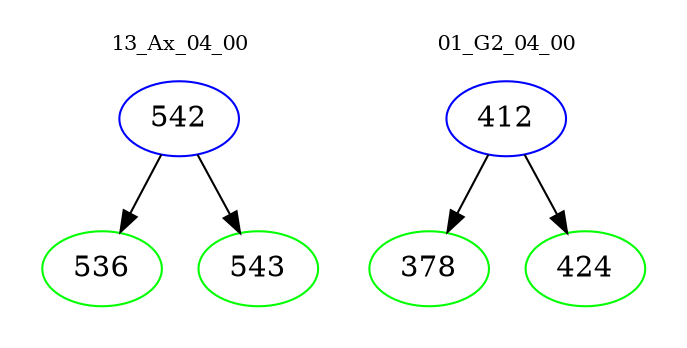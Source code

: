 digraph{
subgraph cluster_0 {
color = white
label = "13_Ax_04_00";
fontsize=10;
T0_542 [label="542", color="blue"]
T0_542 -> T0_536 [color="black"]
T0_536 [label="536", color="green"]
T0_542 -> T0_543 [color="black"]
T0_543 [label="543", color="green"]
}
subgraph cluster_1 {
color = white
label = "01_G2_04_00";
fontsize=10;
T1_412 [label="412", color="blue"]
T1_412 -> T1_378 [color="black"]
T1_378 [label="378", color="green"]
T1_412 -> T1_424 [color="black"]
T1_424 [label="424", color="green"]
}
}
